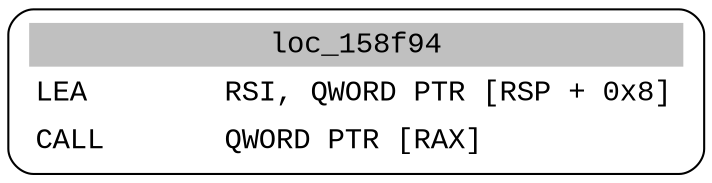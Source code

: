 digraph asm_graph {
1941 [
shape="Mrecord" fontname="Courier New"label =<<table border="0" cellborder="0" cellpadding="3"><tr><td align="center" colspan="2" bgcolor="grey">loc_158f94</td></tr><tr><td align="left">LEA        RSI, QWORD PTR [RSP + 0x8]</td></tr><tr><td align="left">CALL       QWORD PTR [RAX]</td></tr></table>> ];
}